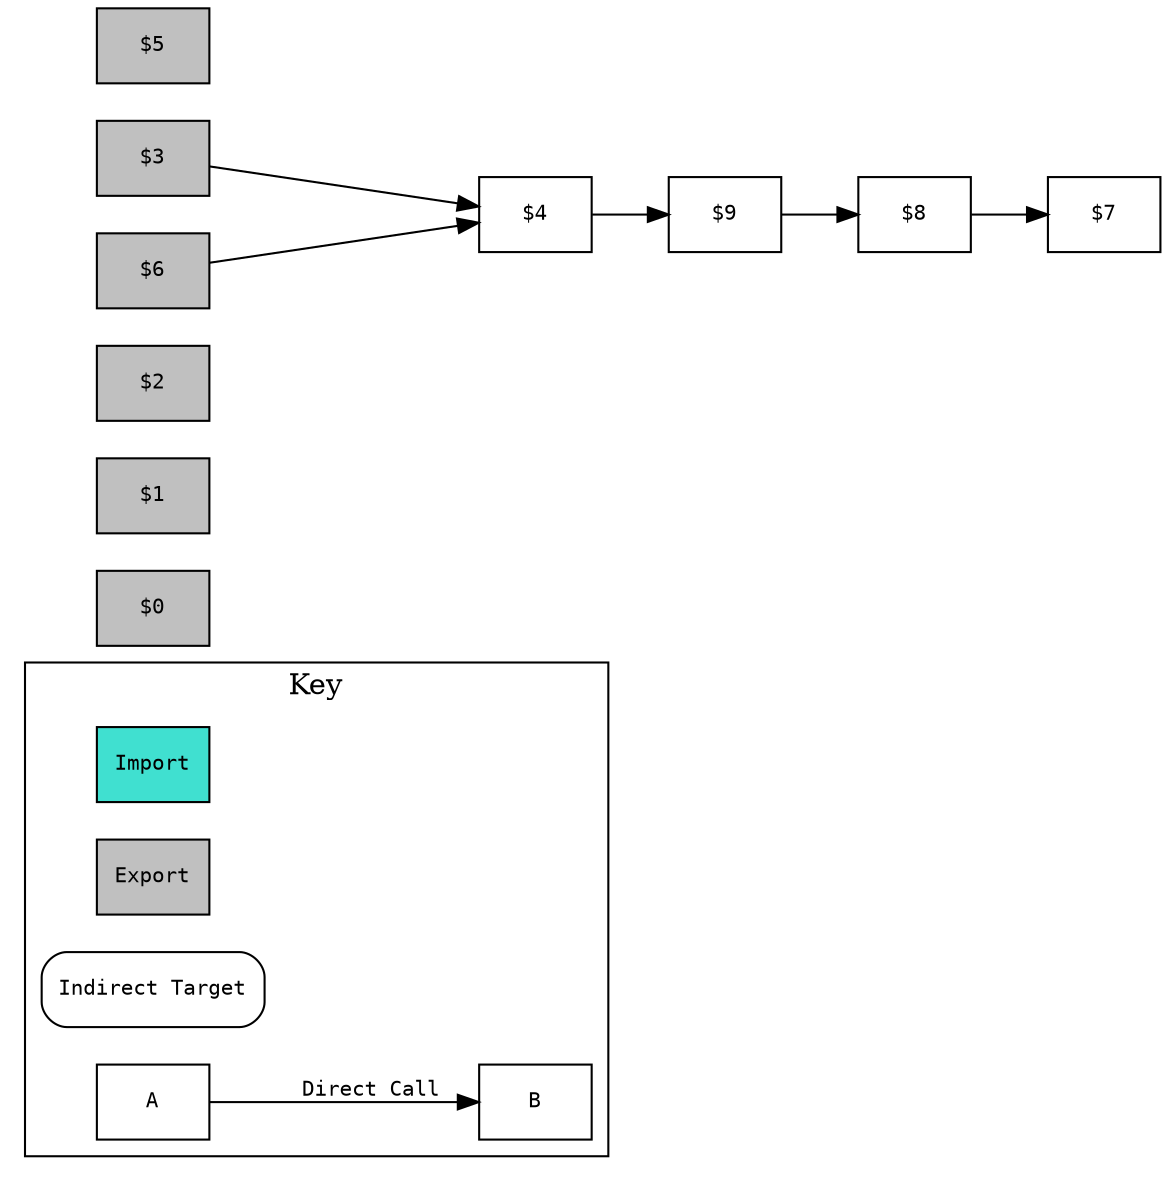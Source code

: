 digraph call {
  rankdir = LR;
  subgraph cluster_key {
    node [shape=box, fontname=courier, fontsize=10];
    edge [fontname=courier, fontsize=10];
    label = "Key";
    "Import" [style="filled", fillcolor="turquoise"];
    "Export" [style="filled", fillcolor="gray"];
    "Indirect Target" [style="filled, rounded", fillcolor="white"];
    "A" -> "B" [style="filled, rounded", label = "Direct Call"];
  }

  node [shape=box, fontname=courier, fontsize=10];
  "$0" [style="filled", fillcolor="white"];
  "$1" [style="filled", fillcolor="white"];
  "$2" [style="filled", fillcolor="white"];
  "$3" [style="filled", fillcolor="white"];
  "$4" [style="filled", fillcolor="white"];
  "$5" [style="filled", fillcolor="white"];
  "$6" [style="filled", fillcolor="white"];
  "$7" [style="filled", fillcolor="white"];
  "$8" [style="filled", fillcolor="white"];
  "$9" [style="filled", fillcolor="white"];
  "$0" [style="filled", fillcolor="gray"];
  "$1" [style="filled", fillcolor="gray"];
  "$2" [style="filled", fillcolor="gray"];
  "$3" [style="filled", fillcolor="gray"];
  "$5" [style="filled", fillcolor="gray"];
  "$6" [style="filled", fillcolor="gray"];
  "$3" -> "$4"; // call
  "$4" -> "$9"; // call
  "$6" -> "$4"; // call
  "$8" -> "$7"; // call
  "$9" -> "$8"; // call
}
